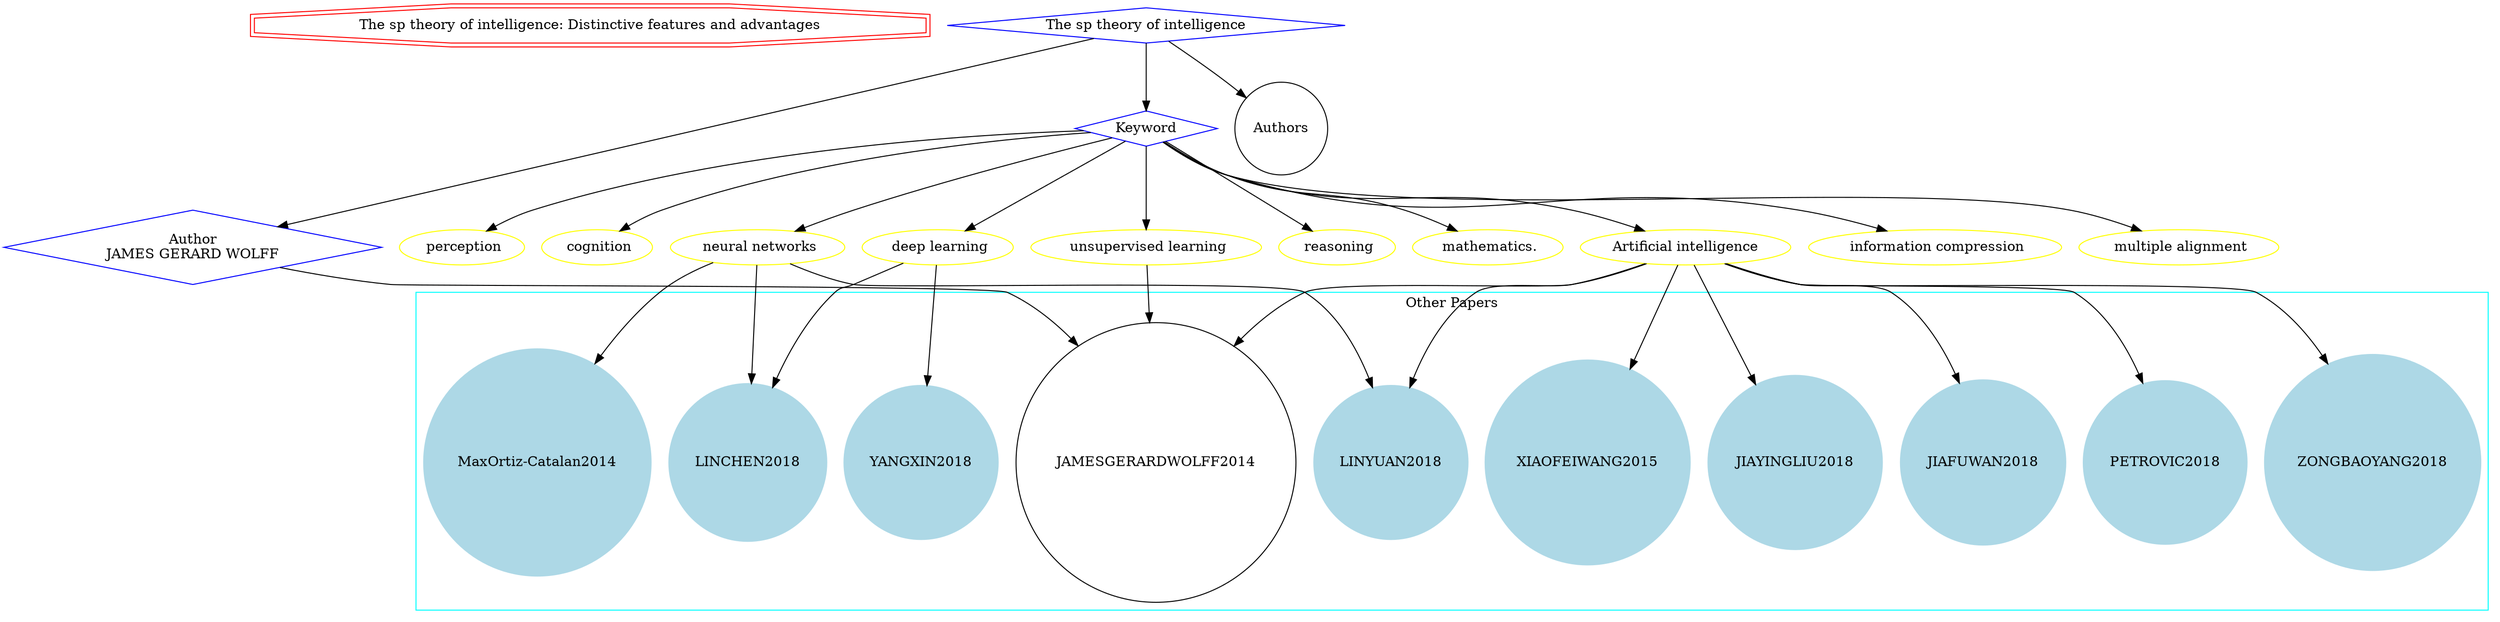 strict digraph mind_map20 {
	node [color=red shape=doubleoctagon]
	"The sp theory of intelligence: Distinctive features and advantages"
	node [color=blue shape=diamond]
	"Author
JAMES GERARD WOLFF"
	Keyword
	"The sp theory of intelligence":" Distinctive features and advantages" -> "Author
JAMES GERARD WOLFF"
	"The sp theory of intelligence":" Distinctive features and advantages" -> Keyword
	node [color=yellow shape=ellipse]
	"Artificial intelligence"
	Keyword -> "Artificial intelligence"
	" information compression"
	Keyword -> " information compression"
	" multiple alignment"
	Keyword -> " multiple alignment"
	" perception"
	Keyword -> " perception"
	" cognition"
	Keyword -> " cognition"
	" neural networks"
	Keyword -> " neural networks"
	" deep learning"
	Keyword -> " deep learning"
	" unsupervised learning"
	Keyword -> " unsupervised learning"
	" reasoning"
	Keyword -> " reasoning"
	" mathematics."
	Keyword -> " mathematics."
	node [color=black shape=circle]
	JAMESGERARDWOLFF2014
	"Author
JAMES GERARD WOLFF" -> JAMESGERARDWOLFF2014
	subgraph cluster_0 {
		node [style=filled]
		node [color=lightblue shape=circle]
		label="Other Papers"
		color=cyan
		PETROVIC2018
		JIAFUWAN2018
		JIAYINGLIU2018
		LINYUAN2018
		ZONGBAOYANG2018
		XIAOFEIWANG2015
		JAMESGERARDWOLFF2014
		YANGXIN2018
		"MaxOrtiz-Catalan2014"
		LINCHEN2018
	}
	"Artificial intelligence" -> PETROVIC2018
	"Artificial intelligence" -> JIAFUWAN2018
	"Artificial intelligence" -> JIAYINGLIU2018
	"Artificial intelligence" -> LINYUAN2018
	"Artificial intelligence" -> ZONGBAOYANG2018
	"Artificial intelligence" -> XIAOFEIWANG2015
	"Artificial intelligence" -> JAMESGERARDWOLFF2014
	" neural networks" -> LINYUAN2018
	" neural networks" -> "MaxOrtiz-Catalan2014"
	" neural networks" -> LINCHEN2018
	" deep learning" -> YANGXIN2018
	" deep learning" -> LINCHEN2018
	" unsupervised learning" -> JAMESGERARDWOLFF2014
	"The sp theory of intelligence":" Distinctive features and advantages" -> Authors
}
